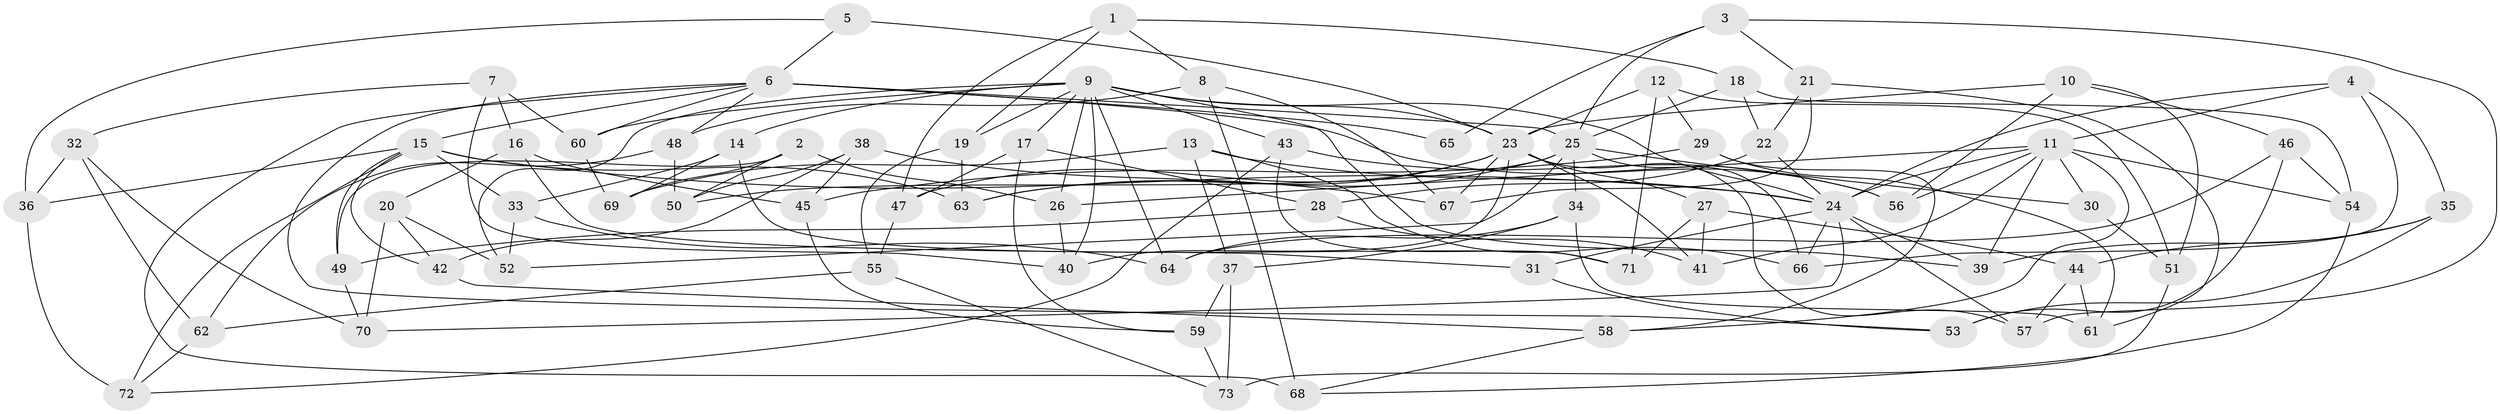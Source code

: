 // original degree distribution, {4: 1.0}
// Generated by graph-tools (version 1.1) at 2025/54/03/04/25 22:54:02]
// undirected, 73 vertices, 164 edges
graph export_dot {
  node [color=gray90,style=filled];
  1;
  2;
  3;
  4;
  5;
  6;
  7;
  8;
  9;
  10;
  11;
  12;
  13;
  14;
  15;
  16;
  17;
  18;
  19;
  20;
  21;
  22;
  23;
  24;
  25;
  26;
  27;
  28;
  29;
  30;
  31;
  32;
  33;
  34;
  35;
  36;
  37;
  38;
  39;
  40;
  41;
  42;
  43;
  44;
  45;
  46;
  47;
  48;
  49;
  50;
  51;
  52;
  53;
  54;
  55;
  56;
  57;
  58;
  59;
  60;
  61;
  62;
  63;
  64;
  65;
  66;
  67;
  68;
  69;
  70;
  71;
  72;
  73;
  1 -- 8 [weight=1.0];
  1 -- 18 [weight=1.0];
  1 -- 19 [weight=1.0];
  1 -- 47 [weight=1.0];
  2 -- 26 [weight=1.0];
  2 -- 49 [weight=1.0];
  2 -- 50 [weight=1.0];
  2 -- 69 [weight=1.0];
  3 -- 21 [weight=1.0];
  3 -- 25 [weight=1.0];
  3 -- 57 [weight=1.0];
  3 -- 65 [weight=1.0];
  4 -- 11 [weight=1.0];
  4 -- 24 [weight=1.0];
  4 -- 35 [weight=1.0];
  4 -- 66 [weight=1.0];
  5 -- 6 [weight=1.0];
  5 -- 23 [weight=2.0];
  5 -- 36 [weight=1.0];
  6 -- 15 [weight=2.0];
  6 -- 25 [weight=1.0];
  6 -- 48 [weight=1.0];
  6 -- 53 [weight=1.0];
  6 -- 56 [weight=1.0];
  6 -- 60 [weight=1.0];
  6 -- 65 [weight=3.0];
  6 -- 68 [weight=1.0];
  7 -- 16 [weight=1.0];
  7 -- 32 [weight=1.0];
  7 -- 40 [weight=1.0];
  7 -- 60 [weight=1.0];
  8 -- 48 [weight=1.0];
  8 -- 67 [weight=1.0];
  8 -- 68 [weight=1.0];
  9 -- 14 [weight=1.0];
  9 -- 17 [weight=1.0];
  9 -- 19 [weight=1.0];
  9 -- 23 [weight=1.0];
  9 -- 24 [weight=1.0];
  9 -- 26 [weight=1.0];
  9 -- 39 [weight=1.0];
  9 -- 40 [weight=1.0];
  9 -- 43 [weight=1.0];
  9 -- 52 [weight=1.0];
  9 -- 60 [weight=1.0];
  9 -- 64 [weight=1.0];
  10 -- 23 [weight=1.0];
  10 -- 46 [weight=1.0];
  10 -- 51 [weight=1.0];
  10 -- 56 [weight=1.0];
  11 -- 24 [weight=1.0];
  11 -- 26 [weight=1.0];
  11 -- 30 [weight=2.0];
  11 -- 39 [weight=1.0];
  11 -- 41 [weight=1.0];
  11 -- 54 [weight=1.0];
  11 -- 56 [weight=1.0];
  11 -- 58 [weight=1.0];
  12 -- 23 [weight=1.0];
  12 -- 29 [weight=1.0];
  12 -- 51 [weight=1.0];
  12 -- 71 [weight=1.0];
  13 -- 24 [weight=1.0];
  13 -- 37 [weight=1.0];
  13 -- 66 [weight=1.0];
  13 -- 69 [weight=1.0];
  14 -- 33 [weight=1.0];
  14 -- 69 [weight=1.0];
  14 -- 71 [weight=1.0];
  15 -- 24 [weight=1.0];
  15 -- 33 [weight=1.0];
  15 -- 36 [weight=1.0];
  15 -- 42 [weight=1.0];
  15 -- 49 [weight=1.0];
  15 -- 63 [weight=2.0];
  15 -- 72 [weight=1.0];
  16 -- 20 [weight=1.0];
  16 -- 31 [weight=1.0];
  16 -- 45 [weight=1.0];
  17 -- 28 [weight=1.0];
  17 -- 47 [weight=1.0];
  17 -- 59 [weight=1.0];
  18 -- 22 [weight=1.0];
  18 -- 25 [weight=1.0];
  18 -- 54 [weight=1.0];
  19 -- 55 [weight=1.0];
  19 -- 63 [weight=1.0];
  20 -- 42 [weight=1.0];
  20 -- 52 [weight=1.0];
  20 -- 70 [weight=1.0];
  21 -- 22 [weight=1.0];
  21 -- 61 [weight=1.0];
  21 -- 67 [weight=1.0];
  22 -- 24 [weight=1.0];
  22 -- 28 [weight=1.0];
  23 -- 27 [weight=1.0];
  23 -- 40 [weight=1.0];
  23 -- 41 [weight=1.0];
  23 -- 47 [weight=1.0];
  23 -- 57 [weight=1.0];
  23 -- 63 [weight=1.0];
  23 -- 67 [weight=1.0];
  24 -- 31 [weight=2.0];
  24 -- 39 [weight=1.0];
  24 -- 57 [weight=1.0];
  24 -- 66 [weight=1.0];
  24 -- 70 [weight=1.0];
  25 -- 30 [weight=1.0];
  25 -- 34 [weight=1.0];
  25 -- 50 [weight=1.0];
  25 -- 52 [weight=1.0];
  25 -- 63 [weight=2.0];
  25 -- 66 [weight=1.0];
  26 -- 40 [weight=1.0];
  27 -- 41 [weight=1.0];
  27 -- 44 [weight=1.0];
  27 -- 71 [weight=1.0];
  28 -- 41 [weight=1.0];
  28 -- 49 [weight=1.0];
  29 -- 45 [weight=1.0];
  29 -- 58 [weight=1.0];
  29 -- 61 [weight=1.0];
  30 -- 51 [weight=1.0];
  31 -- 53 [weight=1.0];
  32 -- 36 [weight=1.0];
  32 -- 62 [weight=1.0];
  32 -- 70 [weight=1.0];
  33 -- 52 [weight=1.0];
  33 -- 64 [weight=1.0];
  34 -- 37 [weight=1.0];
  34 -- 61 [weight=1.0];
  34 -- 64 [weight=1.0];
  35 -- 39 [weight=1.0];
  35 -- 44 [weight=1.0];
  35 -- 53 [weight=1.0];
  36 -- 72 [weight=1.0];
  37 -- 59 [weight=1.0];
  37 -- 73 [weight=1.0];
  38 -- 42 [weight=1.0];
  38 -- 45 [weight=1.0];
  38 -- 50 [weight=1.0];
  38 -- 67 [weight=1.0];
  42 -- 58 [weight=1.0];
  43 -- 56 [weight=1.0];
  43 -- 71 [weight=1.0];
  43 -- 72 [weight=1.0];
  44 -- 57 [weight=1.0];
  44 -- 61 [weight=1.0];
  45 -- 59 [weight=1.0];
  46 -- 53 [weight=1.0];
  46 -- 54 [weight=1.0];
  46 -- 64 [weight=1.0];
  47 -- 55 [weight=1.0];
  48 -- 50 [weight=1.0];
  48 -- 62 [weight=1.0];
  49 -- 70 [weight=1.0];
  51 -- 73 [weight=1.0];
  54 -- 68 [weight=1.0];
  55 -- 62 [weight=1.0];
  55 -- 73 [weight=1.0];
  58 -- 68 [weight=1.0];
  59 -- 73 [weight=1.0];
  60 -- 69 [weight=1.0];
  62 -- 72 [weight=1.0];
}
